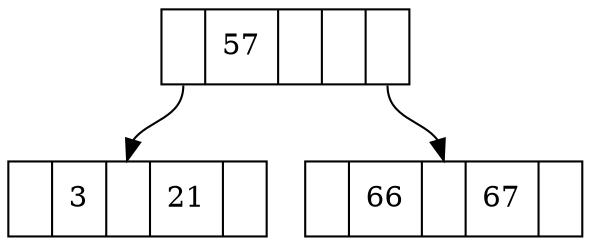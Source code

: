 digraph g {
	
	node [shape = record];

	n1 [label="<l>| 57 |<c>| |<r>"];
	n2 [label="<l>| 3  |<c>| 21 |<r>"];
	n3 [label="<l>| 66 |<c>| 67 |<r>"];

	n1:l -> n2:c
	n1:r -> n3:c
}

